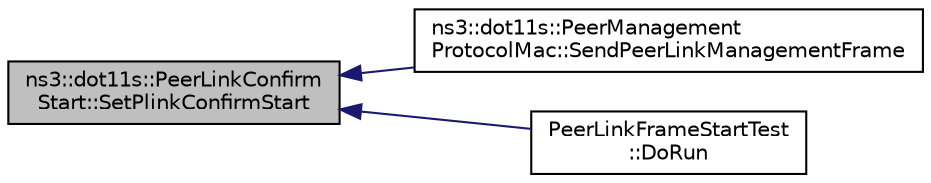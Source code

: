 digraph "ns3::dot11s::PeerLinkConfirmStart::SetPlinkConfirmStart"
{
  edge [fontname="Helvetica",fontsize="10",labelfontname="Helvetica",labelfontsize="10"];
  node [fontname="Helvetica",fontsize="10",shape=record];
  rankdir="LR";
  Node1 [label="ns3::dot11s::PeerLinkConfirm\lStart::SetPlinkConfirmStart",height=0.2,width=0.4,color="black", fillcolor="grey75", style="filled", fontcolor="black"];
  Node1 -> Node2 [dir="back",color="midnightblue",fontsize="10",style="solid"];
  Node2 [label="ns3::dot11s::PeerManagement\lProtocolMac::SendPeerLinkManagementFrame",height=0.2,width=0.4,color="black", fillcolor="white", style="filled",URL="$dd/df9/classns3_1_1dot11s_1_1PeerManagementProtocolMac.html#ac115ede0884b0aab008867d5f4354e38"];
  Node1 -> Node3 [dir="back",color="midnightblue",fontsize="10",style="solid"];
  Node3 [label="PeerLinkFrameStartTest\l::DoRun",height=0.2,width=0.4,color="black", fillcolor="white", style="filled",URL="$db/db4/structPeerLinkFrameStartTest.html#a7a345b46d3b68001328c3724a7317344",tooltip="Implementation to actually run this TestCase. "];
}
